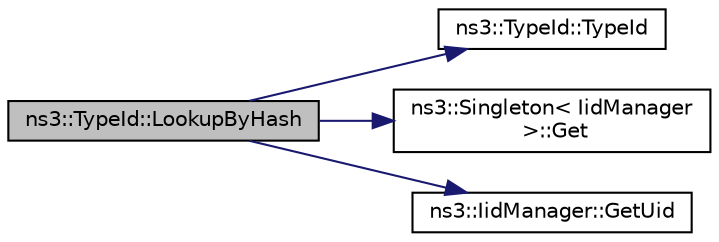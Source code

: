 digraph "ns3::TypeId::LookupByHash"
{
 // LATEX_PDF_SIZE
  edge [fontname="Helvetica",fontsize="10",labelfontname="Helvetica",labelfontsize="10"];
  node [fontname="Helvetica",fontsize="10",shape=record];
  rankdir="LR";
  Node1 [label="ns3::TypeId::LookupByHash",height=0.2,width=0.4,color="black", fillcolor="grey75", style="filled", fontcolor="black",tooltip="Get a TypeId by hash."];
  Node1 -> Node2 [color="midnightblue",fontsize="10",style="solid",fontname="Helvetica"];
  Node2 [label="ns3::TypeId::TypeId",height=0.2,width=0.4,color="black", fillcolor="white", style="filled",URL="$classns3_1_1_type_id.html#ab76e26690f1af4f1cffa6a72245e8928",tooltip="Default constructor."];
  Node1 -> Node3 [color="midnightblue",fontsize="10",style="solid",fontname="Helvetica"];
  Node3 [label="ns3::Singleton\< IidManager\l \>::Get",height=0.2,width=0.4,color="black", fillcolor="white", style="filled",URL="$classns3_1_1_singleton.html#a80a2cd3c25a27ea72add7a9f7a141ffa",tooltip="Get a pointer to the singleton instance."];
  Node1 -> Node4 [color="midnightblue",fontsize="10",style="solid",fontname="Helvetica"];
  Node4 [label="ns3::IidManager::GetUid",height=0.2,width=0.4,color="black", fillcolor="white", style="filled",URL="$classns3_1_1_iid_manager.html#a57d8582dc3a317229cb74902625c98a0",tooltip="Get a type id by name."];
}
